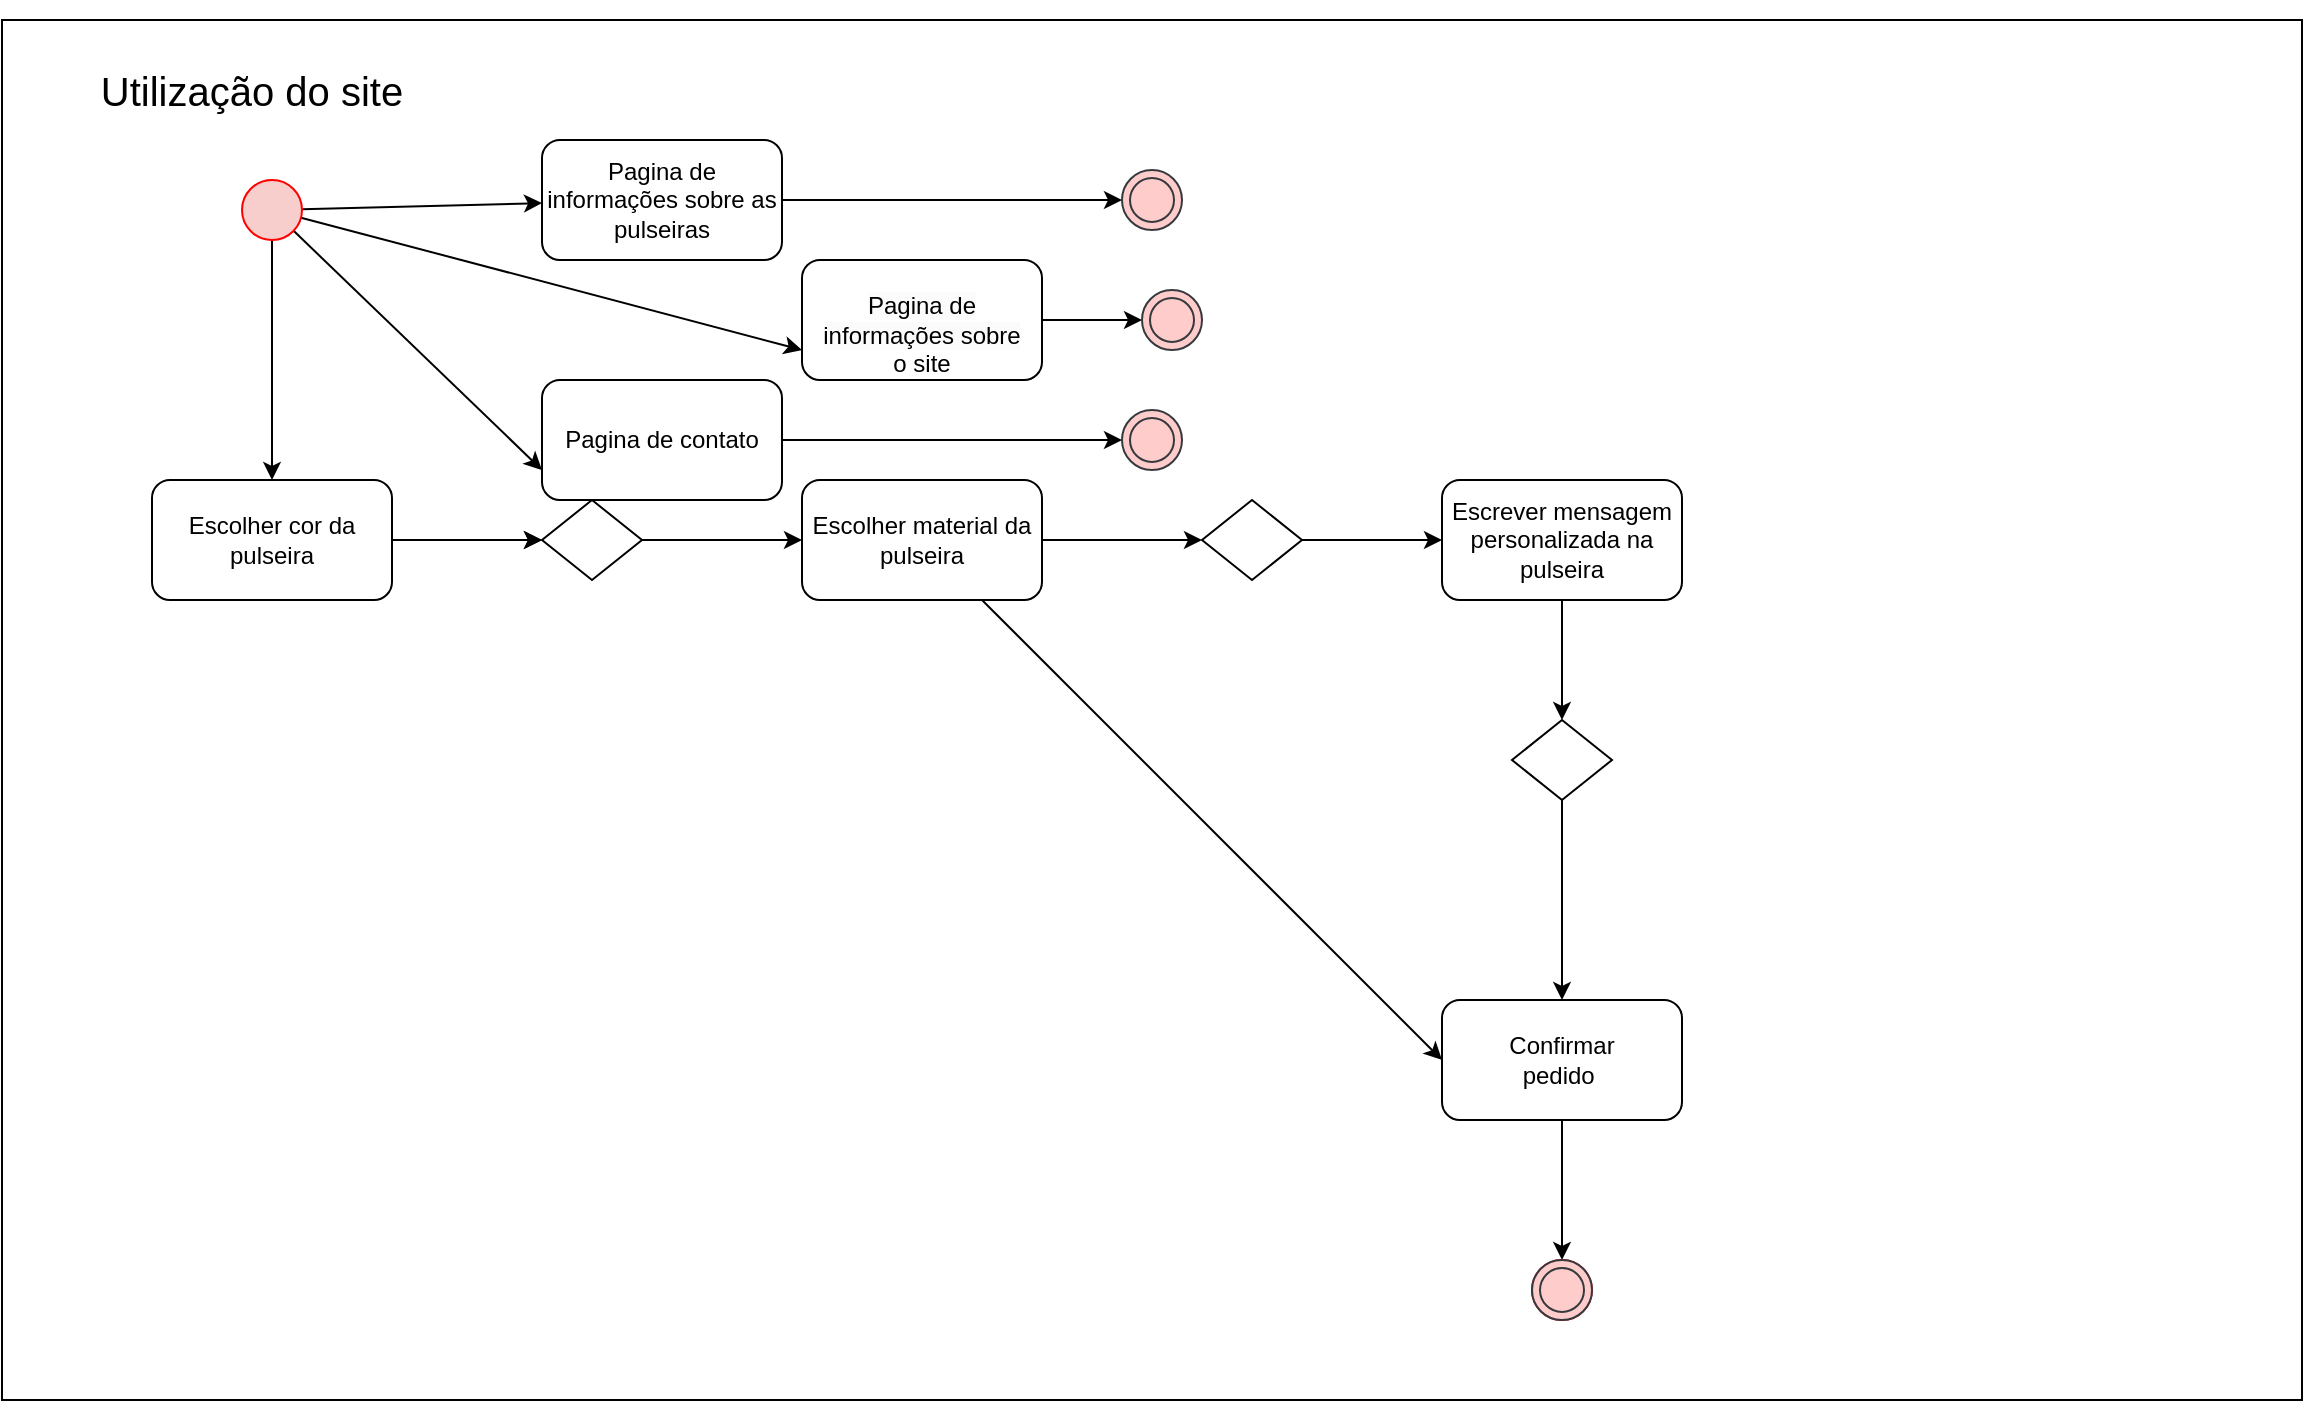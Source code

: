 <mxfile version="24.2.1" type="device">
  <diagram name="Página-1" id="mWvNeSxwb7MnBw_ohSov">
    <mxGraphModel dx="1426" dy="793" grid="1" gridSize="10" guides="1" tooltips="1" connect="1" arrows="1" fold="1" page="1" pageScale="1" pageWidth="1920" pageHeight="1200" math="0" shadow="0">
      <root>
        <mxCell id="0" />
        <mxCell id="1" parent="0" />
        <mxCell id="2q3pOAHnAnjCmCMt6ZhN-2" value="" style="rounded=0;whiteSpace=wrap;html=1;" vertex="1" parent="1">
          <mxGeometry x="230" y="70" width="1150" height="690" as="geometry" />
        </mxCell>
        <mxCell id="2q3pOAHnAnjCmCMt6ZhN-9" value="Utilização do site" style="text;html=1;align=center;verticalAlign=middle;whiteSpace=wrap;rounded=0;strokeWidth=2;fontSize=20;" vertex="1" parent="1">
          <mxGeometry x="230" y="60" width="250" height="90" as="geometry" />
        </mxCell>
        <mxCell id="2q3pOAHnAnjCmCMt6ZhN-14" style="edgeStyle=orthogonalEdgeStyle;rounded=0;orthogonalLoop=1;jettySize=auto;html=1;" edge="1" parent="1" source="2q3pOAHnAnjCmCMt6ZhN-10" target="2q3pOAHnAnjCmCMt6ZhN-13">
          <mxGeometry relative="1" as="geometry" />
        </mxCell>
        <mxCell id="2q3pOAHnAnjCmCMt6ZhN-40" style="rounded=0;orthogonalLoop=1;jettySize=auto;html=1;" edge="1" parent="1" source="2q3pOAHnAnjCmCMt6ZhN-10" target="2q3pOAHnAnjCmCMt6ZhN-37">
          <mxGeometry relative="1" as="geometry" />
        </mxCell>
        <mxCell id="2q3pOAHnAnjCmCMt6ZhN-41" style="rounded=0;orthogonalLoop=1;jettySize=auto;html=1;entryX=0;entryY=0.75;entryDx=0;entryDy=0;" edge="1" parent="1" source="2q3pOAHnAnjCmCMt6ZhN-10" target="2q3pOAHnAnjCmCMt6ZhN-38">
          <mxGeometry relative="1" as="geometry" />
        </mxCell>
        <mxCell id="2q3pOAHnAnjCmCMt6ZhN-42" style="rounded=0;orthogonalLoop=1;jettySize=auto;html=1;entryX=0;entryY=0.75;entryDx=0;entryDy=0;" edge="1" parent="1" source="2q3pOAHnAnjCmCMt6ZhN-10" target="2q3pOAHnAnjCmCMt6ZhN-39">
          <mxGeometry relative="1" as="geometry" />
        </mxCell>
        <mxCell id="2q3pOAHnAnjCmCMt6ZhN-10" value="" style="ellipse;whiteSpace=wrap;html=1;aspect=fixed;fillColor=#f8cecc;strokeColor=#FF0000;gradientColor=none;" vertex="1" parent="1">
          <mxGeometry x="350" y="150" width="30" height="30" as="geometry" />
        </mxCell>
        <mxCell id="2q3pOAHnAnjCmCMt6ZhN-17" style="edgeStyle=orthogonalEdgeStyle;rounded=0;orthogonalLoop=1;jettySize=auto;html=1;entryX=0;entryY=0.5;entryDx=0;entryDy=0;" edge="1" parent="1" source="2q3pOAHnAnjCmCMt6ZhN-20" target="2q3pOAHnAnjCmCMt6ZhN-16">
          <mxGeometry relative="1" as="geometry" />
        </mxCell>
        <mxCell id="2q3pOAHnAnjCmCMt6ZhN-27" style="edgeStyle=orthogonalEdgeStyle;rounded=0;orthogonalLoop=1;jettySize=auto;html=1;" edge="1" parent="1" source="2q3pOAHnAnjCmCMt6ZhN-13" target="2q3pOAHnAnjCmCMt6ZhN-20">
          <mxGeometry relative="1" as="geometry" />
        </mxCell>
        <mxCell id="2q3pOAHnAnjCmCMt6ZhN-13" value="Escolher cor da pulseira" style="rounded=1;whiteSpace=wrap;html=1;shadow=0;glass=0;" vertex="1" parent="1">
          <mxGeometry x="305" y="300" width="120" height="60" as="geometry" />
        </mxCell>
        <mxCell id="2q3pOAHnAnjCmCMt6ZhN-19" style="edgeStyle=orthogonalEdgeStyle;rounded=0;orthogonalLoop=1;jettySize=auto;html=1;" edge="1" parent="1" source="2q3pOAHnAnjCmCMt6ZhN-29" target="2q3pOAHnAnjCmCMt6ZhN-18">
          <mxGeometry relative="1" as="geometry" />
        </mxCell>
        <mxCell id="2q3pOAHnAnjCmCMt6ZhN-34" style="rounded=0;orthogonalLoop=1;jettySize=auto;html=1;entryX=0;entryY=0.5;entryDx=0;entryDy=0;" edge="1" parent="1" source="2q3pOAHnAnjCmCMt6ZhN-16" target="2q3pOAHnAnjCmCMt6ZhN-32">
          <mxGeometry relative="1" as="geometry" />
        </mxCell>
        <mxCell id="2q3pOAHnAnjCmCMt6ZhN-16" value="Escolher material da pulseira" style="rounded=1;whiteSpace=wrap;html=1;" vertex="1" parent="1">
          <mxGeometry x="630" y="300" width="120" height="60" as="geometry" />
        </mxCell>
        <mxCell id="2q3pOAHnAnjCmCMt6ZhN-56" style="edgeStyle=orthogonalEdgeStyle;rounded=0;orthogonalLoop=1;jettySize=auto;html=1;" edge="1" parent="1" source="2q3pOAHnAnjCmCMt6ZhN-18" target="2q3pOAHnAnjCmCMt6ZhN-55">
          <mxGeometry relative="1" as="geometry" />
        </mxCell>
        <mxCell id="2q3pOAHnAnjCmCMt6ZhN-18" value="Escrever mensagem personalizada na pulseira" style="rounded=1;whiteSpace=wrap;html=1;" vertex="1" parent="1">
          <mxGeometry x="950" y="300" width="120" height="60" as="geometry" />
        </mxCell>
        <mxCell id="2q3pOAHnAnjCmCMt6ZhN-28" value="" style="edgeStyle=orthogonalEdgeStyle;rounded=0;orthogonalLoop=1;jettySize=auto;html=1;entryX=0;entryY=0.5;entryDx=0;entryDy=0;" edge="1" parent="1" source="2q3pOAHnAnjCmCMt6ZhN-13" target="2q3pOAHnAnjCmCMt6ZhN-20">
          <mxGeometry relative="1" as="geometry">
            <mxPoint x="425" y="330" as="sourcePoint" />
            <mxPoint x="630" y="330" as="targetPoint" />
          </mxGeometry>
        </mxCell>
        <mxCell id="2q3pOAHnAnjCmCMt6ZhN-20" value="" style="rhombus;whiteSpace=wrap;html=1;" vertex="1" parent="1">
          <mxGeometry x="500" y="310" width="50" height="40" as="geometry" />
        </mxCell>
        <mxCell id="2q3pOAHnAnjCmCMt6ZhN-30" value="" style="edgeStyle=orthogonalEdgeStyle;rounded=0;orthogonalLoop=1;jettySize=auto;html=1;" edge="1" parent="1" source="2q3pOAHnAnjCmCMt6ZhN-16" target="2q3pOAHnAnjCmCMt6ZhN-29">
          <mxGeometry relative="1" as="geometry">
            <mxPoint x="750" y="330" as="sourcePoint" />
            <mxPoint x="960" y="330" as="targetPoint" />
          </mxGeometry>
        </mxCell>
        <mxCell id="2q3pOAHnAnjCmCMt6ZhN-29" value="" style="rhombus;whiteSpace=wrap;html=1;" vertex="1" parent="1">
          <mxGeometry x="830" y="310" width="50" height="40" as="geometry" />
        </mxCell>
        <mxCell id="2q3pOAHnAnjCmCMt6ZhN-36" style="edgeStyle=orthogonalEdgeStyle;rounded=0;orthogonalLoop=1;jettySize=auto;html=1;" edge="1" parent="1" source="2q3pOAHnAnjCmCMt6ZhN-32" target="2q3pOAHnAnjCmCMt6ZhN-35">
          <mxGeometry relative="1" as="geometry" />
        </mxCell>
        <mxCell id="2q3pOAHnAnjCmCMt6ZhN-32" value="Confirmar&lt;div&gt;pedido&amp;nbsp;&lt;/div&gt;" style="rounded=1;whiteSpace=wrap;html=1;" vertex="1" parent="1">
          <mxGeometry x="950" y="560" width="120" height="60" as="geometry" />
        </mxCell>
        <mxCell id="2q3pOAHnAnjCmCMt6ZhN-35" value="" style="ellipse;whiteSpace=wrap;html=1;aspect=fixed;fillColor=#f8cecc;strokeColor=#FF0000;gradientColor=none;" vertex="1" parent="1">
          <mxGeometry x="995" y="690" width="30" height="30" as="geometry" />
        </mxCell>
        <mxCell id="2q3pOAHnAnjCmCMt6ZhN-48" style="edgeStyle=orthogonalEdgeStyle;rounded=0;orthogonalLoop=1;jettySize=auto;html=1;" edge="1" parent="1" source="2q3pOAHnAnjCmCMt6ZhN-37" target="2q3pOAHnAnjCmCMt6ZhN-43">
          <mxGeometry relative="1" as="geometry" />
        </mxCell>
        <mxCell id="2q3pOAHnAnjCmCMt6ZhN-37" value="Pagina de informações sobre as pulseiras" style="rounded=1;whiteSpace=wrap;html=1;" vertex="1" parent="1">
          <mxGeometry x="500" y="130" width="120" height="60" as="geometry" />
        </mxCell>
        <mxCell id="2q3pOAHnAnjCmCMt6ZhN-49" style="edgeStyle=orthogonalEdgeStyle;rounded=0;orthogonalLoop=1;jettySize=auto;html=1;" edge="1" parent="1" source="2q3pOAHnAnjCmCMt6ZhN-38" target="2q3pOAHnAnjCmCMt6ZhN-46">
          <mxGeometry relative="1" as="geometry" />
        </mxCell>
        <mxCell id="2q3pOAHnAnjCmCMt6ZhN-38" value="&lt;br&gt;&lt;span style=&quot;color: rgb(0, 0, 0); font-family: Helvetica; font-size: 12px; font-style: normal; font-variant-ligatures: normal; font-variant-caps: normal; font-weight: 400; letter-spacing: normal; orphans: 2; text-align: center; text-indent: 0px; text-transform: none; widows: 2; word-spacing: 0px; -webkit-text-stroke-width: 0px; white-space: normal; background-color: rgb(251, 251, 251); text-decoration-thickness: initial; text-decoration-style: initial; text-decoration-color: initial; display: inline !important; float: none;&quot;&gt;Pagina de informações sobre&lt;/span&gt;&lt;br&gt;o site" style="rounded=1;whiteSpace=wrap;html=1;" vertex="1" parent="1">
          <mxGeometry x="630" y="190" width="120" height="60" as="geometry" />
        </mxCell>
        <mxCell id="2q3pOAHnAnjCmCMt6ZhN-50" style="edgeStyle=orthogonalEdgeStyle;rounded=0;orthogonalLoop=1;jettySize=auto;html=1;" edge="1" parent="1" source="2q3pOAHnAnjCmCMt6ZhN-39" target="2q3pOAHnAnjCmCMt6ZhN-45">
          <mxGeometry relative="1" as="geometry" />
        </mxCell>
        <mxCell id="2q3pOAHnAnjCmCMt6ZhN-39" value="Pagina de contato" style="rounded=1;whiteSpace=wrap;html=1;" vertex="1" parent="1">
          <mxGeometry x="500" y="250" width="120" height="60" as="geometry" />
        </mxCell>
        <mxCell id="2q3pOAHnAnjCmCMt6ZhN-43" value="" style="ellipse;shape=doubleEllipse;whiteSpace=wrap;html=1;aspect=fixed;strokeColor=#36393d;fillColor=#ffcccc;" vertex="1" parent="1">
          <mxGeometry x="790" y="145" width="30" height="30" as="geometry" />
        </mxCell>
        <mxCell id="2q3pOAHnAnjCmCMt6ZhN-44" value="" style="ellipse;shape=doubleEllipse;whiteSpace=wrap;html=1;aspect=fixed;strokeColor=#36393d;fillColor=#ffcccc;" vertex="1" parent="1">
          <mxGeometry x="995" y="690" width="30" height="30" as="geometry" />
        </mxCell>
        <mxCell id="2q3pOAHnAnjCmCMt6ZhN-45" value="" style="ellipse;shape=doubleEllipse;whiteSpace=wrap;html=1;aspect=fixed;strokeColor=#36393d;fillColor=#ffcccc;" vertex="1" parent="1">
          <mxGeometry x="790" y="265" width="30" height="30" as="geometry" />
        </mxCell>
        <mxCell id="2q3pOAHnAnjCmCMt6ZhN-46" value="" style="ellipse;shape=doubleEllipse;whiteSpace=wrap;html=1;aspect=fixed;strokeColor=#36393d;fillColor=#ffcccc;" vertex="1" parent="1">
          <mxGeometry x="800" y="205" width="30" height="30" as="geometry" />
        </mxCell>
        <mxCell id="2q3pOAHnAnjCmCMt6ZhN-58" style="edgeStyle=orthogonalEdgeStyle;rounded=0;orthogonalLoop=1;jettySize=auto;html=1;" edge="1" parent="1" source="2q3pOAHnAnjCmCMt6ZhN-55" target="2q3pOAHnAnjCmCMt6ZhN-32">
          <mxGeometry relative="1" as="geometry" />
        </mxCell>
        <mxCell id="2q3pOAHnAnjCmCMt6ZhN-55" value="" style="rhombus;whiteSpace=wrap;html=1;" vertex="1" parent="1">
          <mxGeometry x="985" y="420" width="50" height="40" as="geometry" />
        </mxCell>
      </root>
    </mxGraphModel>
  </diagram>
</mxfile>
